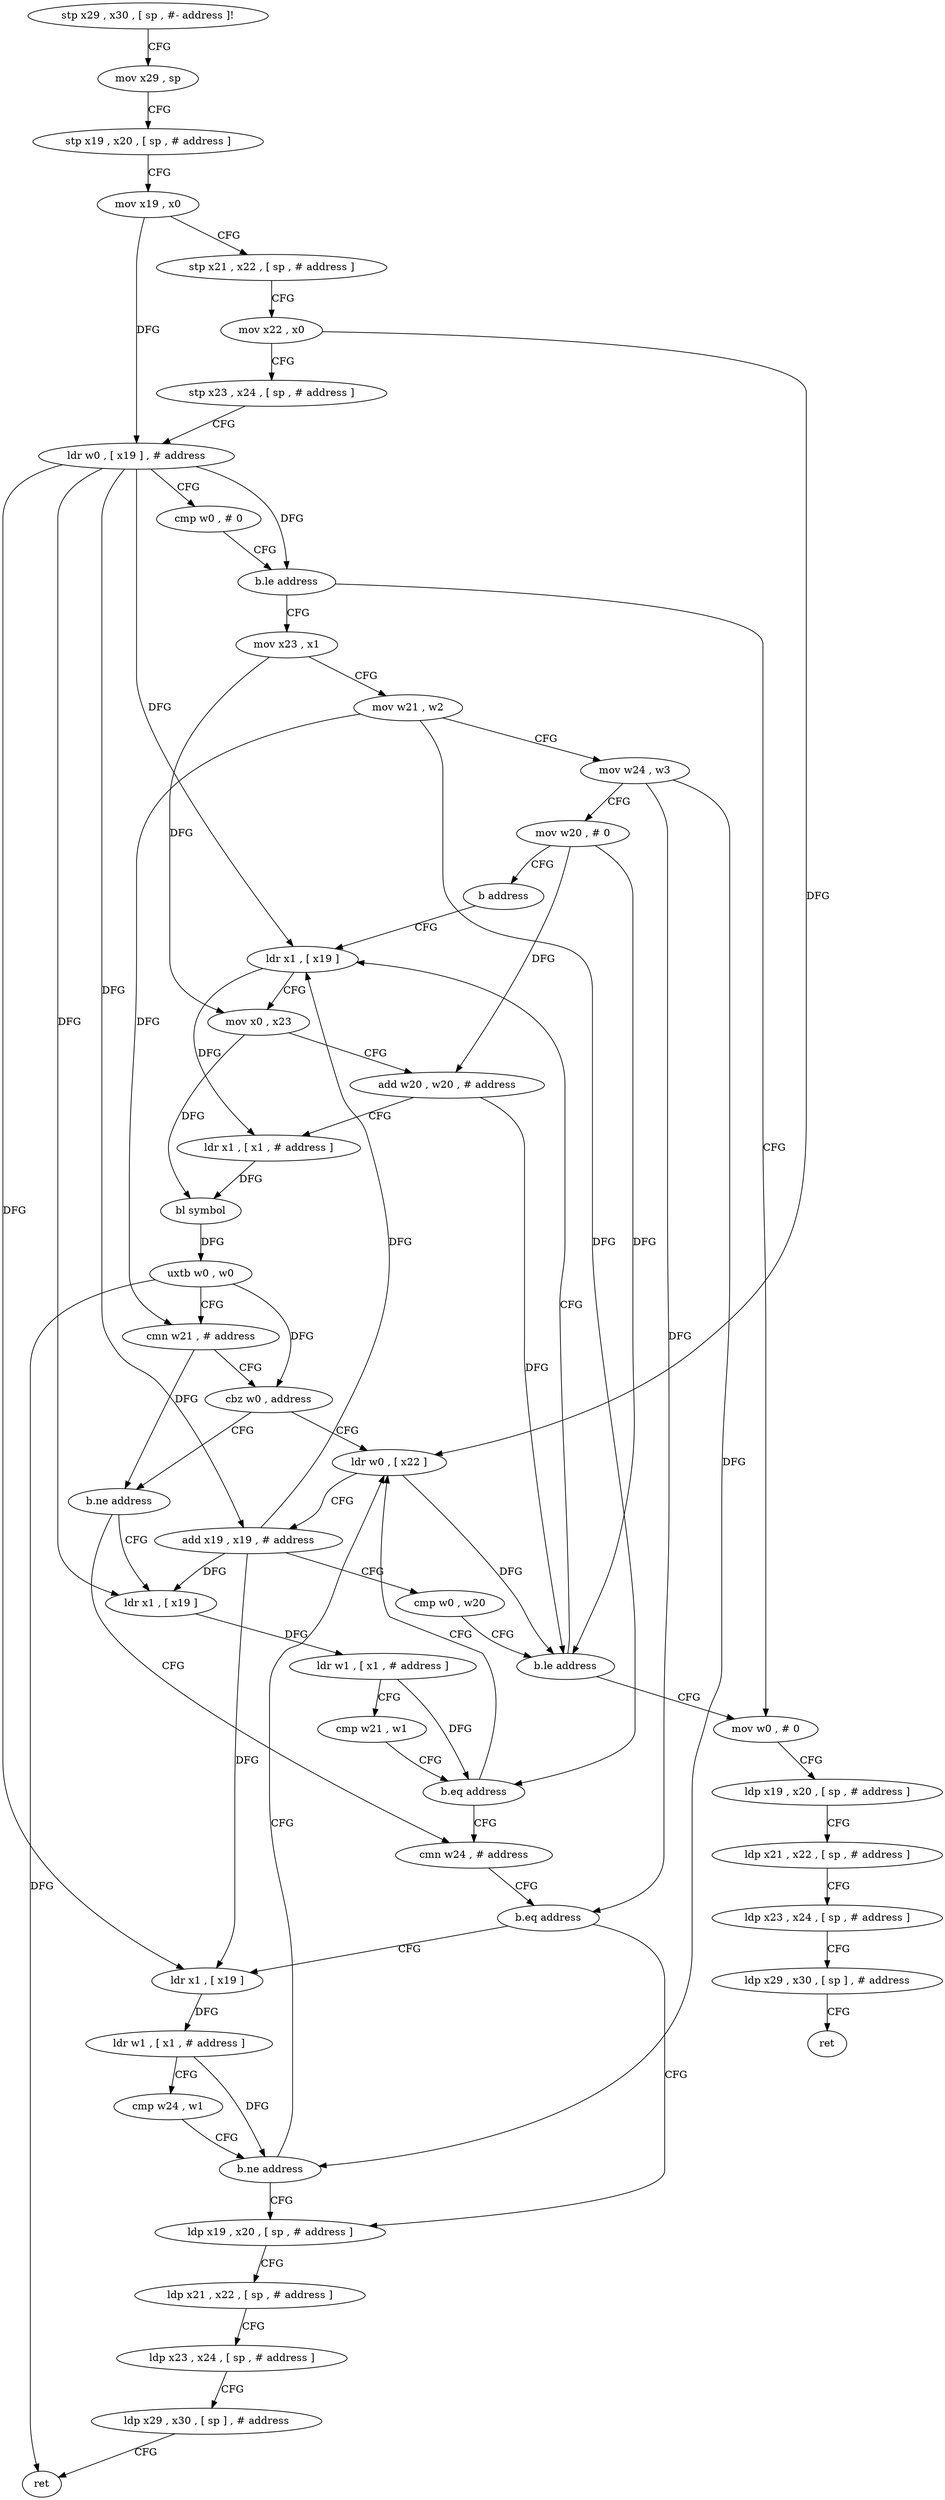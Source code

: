 digraph "func" {
"140184" [label = "stp x29 , x30 , [ sp , #- address ]!" ]
"140188" [label = "mov x29 , sp" ]
"140192" [label = "stp x19 , x20 , [ sp , # address ]" ]
"140196" [label = "mov x19 , x0" ]
"140200" [label = "stp x21 , x22 , [ sp , # address ]" ]
"140204" [label = "mov x22 , x0" ]
"140208" [label = "stp x23 , x24 , [ sp , # address ]" ]
"140212" [label = "ldr w0 , [ x19 ] , # address" ]
"140216" [label = "cmp w0 , # 0" ]
"140220" [label = "b.le address" ]
"140360" [label = "mov w0 , # 0" ]
"140224" [label = "mov x23 , x1" ]
"140364" [label = "ldp x19 , x20 , [ sp , # address ]" ]
"140368" [label = "ldp x21 , x22 , [ sp , # address ]" ]
"140372" [label = "ldp x23 , x24 , [ sp , # address ]" ]
"140376" [label = "ldp x29 , x30 , [ sp ] , # address" ]
"140380" [label = "ret" ]
"140228" [label = "mov w21 , w2" ]
"140232" [label = "mov w24 , w3" ]
"140236" [label = "mov w20 , # 0" ]
"140240" [label = "b address" ]
"140280" [label = "ldr x1 , [ x19 ]" ]
"140284" [label = "mov x0 , x23" ]
"140288" [label = "add w20 , w20 , # address" ]
"140292" [label = "ldr x1 , [ x1 , # address ]" ]
"140296" [label = "bl symbol" ]
"140300" [label = "uxtb w0 , w0" ]
"140304" [label = "cmn w21 , # address" ]
"140308" [label = "cbz w0 , address" ]
"140264" [label = "ldr w0 , [ x22 ]" ]
"140312" [label = "b.ne address" ]
"140268" [label = "add x19 , x19 , # address" ]
"140272" [label = "cmp w0 , w20" ]
"140276" [label = "b.le address" ]
"140248" [label = "ldr x1 , [ x19 ]" ]
"140316" [label = "cmn w24 , # address" ]
"140252" [label = "ldr w1 , [ x1 , # address ]" ]
"140256" [label = "cmp w21 , w1" ]
"140260" [label = "b.eq address" ]
"140320" [label = "b.eq address" ]
"140340" [label = "ldp x19 , x20 , [ sp , # address ]" ]
"140324" [label = "ldr x1 , [ x19 ]" ]
"140344" [label = "ldp x21 , x22 , [ sp , # address ]" ]
"140348" [label = "ldp x23 , x24 , [ sp , # address ]" ]
"140352" [label = "ldp x29 , x30 , [ sp ] , # address" ]
"140356" [label = "ret" ]
"140328" [label = "ldr w1 , [ x1 , # address ]" ]
"140332" [label = "cmp w24 , w1" ]
"140336" [label = "b.ne address" ]
"140184" -> "140188" [ label = "CFG" ]
"140188" -> "140192" [ label = "CFG" ]
"140192" -> "140196" [ label = "CFG" ]
"140196" -> "140200" [ label = "CFG" ]
"140196" -> "140212" [ label = "DFG" ]
"140200" -> "140204" [ label = "CFG" ]
"140204" -> "140208" [ label = "CFG" ]
"140204" -> "140264" [ label = "DFG" ]
"140208" -> "140212" [ label = "CFG" ]
"140212" -> "140216" [ label = "CFG" ]
"140212" -> "140220" [ label = "DFG" ]
"140212" -> "140280" [ label = "DFG" ]
"140212" -> "140268" [ label = "DFG" ]
"140212" -> "140248" [ label = "DFG" ]
"140212" -> "140324" [ label = "DFG" ]
"140216" -> "140220" [ label = "CFG" ]
"140220" -> "140360" [ label = "CFG" ]
"140220" -> "140224" [ label = "CFG" ]
"140360" -> "140364" [ label = "CFG" ]
"140224" -> "140228" [ label = "CFG" ]
"140224" -> "140284" [ label = "DFG" ]
"140364" -> "140368" [ label = "CFG" ]
"140368" -> "140372" [ label = "CFG" ]
"140372" -> "140376" [ label = "CFG" ]
"140376" -> "140380" [ label = "CFG" ]
"140228" -> "140232" [ label = "CFG" ]
"140228" -> "140304" [ label = "DFG" ]
"140228" -> "140260" [ label = "DFG" ]
"140232" -> "140236" [ label = "CFG" ]
"140232" -> "140320" [ label = "DFG" ]
"140232" -> "140336" [ label = "DFG" ]
"140236" -> "140240" [ label = "CFG" ]
"140236" -> "140288" [ label = "DFG" ]
"140236" -> "140276" [ label = "DFG" ]
"140240" -> "140280" [ label = "CFG" ]
"140280" -> "140284" [ label = "CFG" ]
"140280" -> "140292" [ label = "DFG" ]
"140284" -> "140288" [ label = "CFG" ]
"140284" -> "140296" [ label = "DFG" ]
"140288" -> "140292" [ label = "CFG" ]
"140288" -> "140276" [ label = "DFG" ]
"140292" -> "140296" [ label = "DFG" ]
"140296" -> "140300" [ label = "DFG" ]
"140300" -> "140304" [ label = "CFG" ]
"140300" -> "140308" [ label = "DFG" ]
"140300" -> "140356" [ label = "DFG" ]
"140304" -> "140308" [ label = "CFG" ]
"140304" -> "140312" [ label = "DFG" ]
"140308" -> "140264" [ label = "CFG" ]
"140308" -> "140312" [ label = "CFG" ]
"140264" -> "140268" [ label = "CFG" ]
"140264" -> "140276" [ label = "DFG" ]
"140312" -> "140248" [ label = "CFG" ]
"140312" -> "140316" [ label = "CFG" ]
"140268" -> "140272" [ label = "CFG" ]
"140268" -> "140280" [ label = "DFG" ]
"140268" -> "140248" [ label = "DFG" ]
"140268" -> "140324" [ label = "DFG" ]
"140272" -> "140276" [ label = "CFG" ]
"140276" -> "140360" [ label = "CFG" ]
"140276" -> "140280" [ label = "CFG" ]
"140248" -> "140252" [ label = "DFG" ]
"140316" -> "140320" [ label = "CFG" ]
"140252" -> "140256" [ label = "CFG" ]
"140252" -> "140260" [ label = "DFG" ]
"140256" -> "140260" [ label = "CFG" ]
"140260" -> "140316" [ label = "CFG" ]
"140260" -> "140264" [ label = "CFG" ]
"140320" -> "140340" [ label = "CFG" ]
"140320" -> "140324" [ label = "CFG" ]
"140340" -> "140344" [ label = "CFG" ]
"140324" -> "140328" [ label = "DFG" ]
"140344" -> "140348" [ label = "CFG" ]
"140348" -> "140352" [ label = "CFG" ]
"140352" -> "140356" [ label = "CFG" ]
"140328" -> "140332" [ label = "CFG" ]
"140328" -> "140336" [ label = "DFG" ]
"140332" -> "140336" [ label = "CFG" ]
"140336" -> "140264" [ label = "CFG" ]
"140336" -> "140340" [ label = "CFG" ]
}
